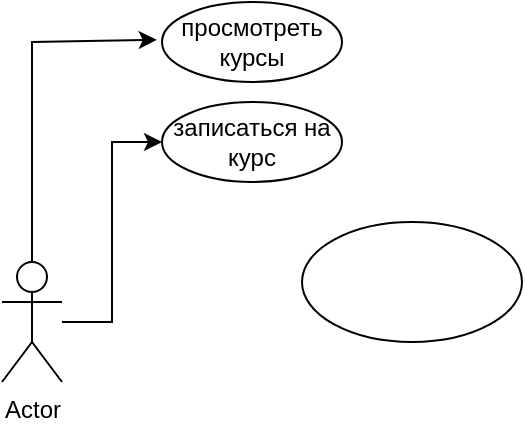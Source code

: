 <mxfile version="27.0.6">
  <diagram name="Page-1" id="VEjF-hhevNHBmqu4Ifw0">
    <mxGraphModel dx="622" dy="342" grid="1" gridSize="10" guides="1" tooltips="1" connect="1" arrows="1" fold="1" page="1" pageScale="1" pageWidth="850" pageHeight="1100" math="0" shadow="0">
      <root>
        <mxCell id="0" />
        <mxCell id="1" parent="0" />
        <mxCell id="d9-vNrPwo5r6UpcI0n2--12" style="edgeStyle=orthogonalEdgeStyle;rounded=0;orthogonalLoop=1;jettySize=auto;html=1;entryX=0;entryY=0.5;entryDx=0;entryDy=0;" edge="1" parent="1" source="d9-vNrPwo5r6UpcI0n2--1" target="d9-vNrPwo5r6UpcI0n2--11">
          <mxGeometry relative="1" as="geometry" />
        </mxCell>
        <mxCell id="d9-vNrPwo5r6UpcI0n2--1" value="Actor" style="shape=umlActor;verticalLabelPosition=bottom;verticalAlign=top;html=1;outlineConnect=0;" vertex="1" parent="1">
          <mxGeometry x="60" y="150" width="30" height="60" as="geometry" />
        </mxCell>
        <mxCell id="d9-vNrPwo5r6UpcI0n2--2" value="просмотреть курсы" style="ellipse;whiteSpace=wrap;html=1;" vertex="1" parent="1">
          <mxGeometry x="140" y="20" width="90" height="40" as="geometry" />
        </mxCell>
        <mxCell id="d9-vNrPwo5r6UpcI0n2--4" value="" style="endArrow=classic;html=1;rounded=0;entryX=-0.029;entryY=0.472;entryDx=0;entryDy=0;entryPerimeter=0;" edge="1" parent="1" source="d9-vNrPwo5r6UpcI0n2--1" target="d9-vNrPwo5r6UpcI0n2--2">
          <mxGeometry width="50" height="50" relative="1" as="geometry">
            <mxPoint x="190" y="180" as="sourcePoint" />
            <mxPoint x="240" y="130" as="targetPoint" />
            <Array as="points">
              <mxPoint x="75" y="40" />
            </Array>
          </mxGeometry>
        </mxCell>
        <mxCell id="d9-vNrPwo5r6UpcI0n2--5" style="edgeStyle=orthogonalEdgeStyle;rounded=0;orthogonalLoop=1;jettySize=auto;html=1;exitX=0.5;exitY=1;exitDx=0;exitDy=0;" edge="1" parent="1" source="d9-vNrPwo5r6UpcI0n2--2" target="d9-vNrPwo5r6UpcI0n2--2">
          <mxGeometry relative="1" as="geometry" />
        </mxCell>
        <mxCell id="d9-vNrPwo5r6UpcI0n2--11" value="записаться на курс" style="ellipse;whiteSpace=wrap;html=1;" vertex="1" parent="1">
          <mxGeometry x="140" y="70" width="90" height="40" as="geometry" />
        </mxCell>
        <mxCell id="d9-vNrPwo5r6UpcI0n2--13" value="" style="ellipse;whiteSpace=wrap;html=1;" vertex="1" parent="1">
          <mxGeometry x="210" y="130" width="110" height="60" as="geometry" />
        </mxCell>
      </root>
    </mxGraphModel>
  </diagram>
</mxfile>
